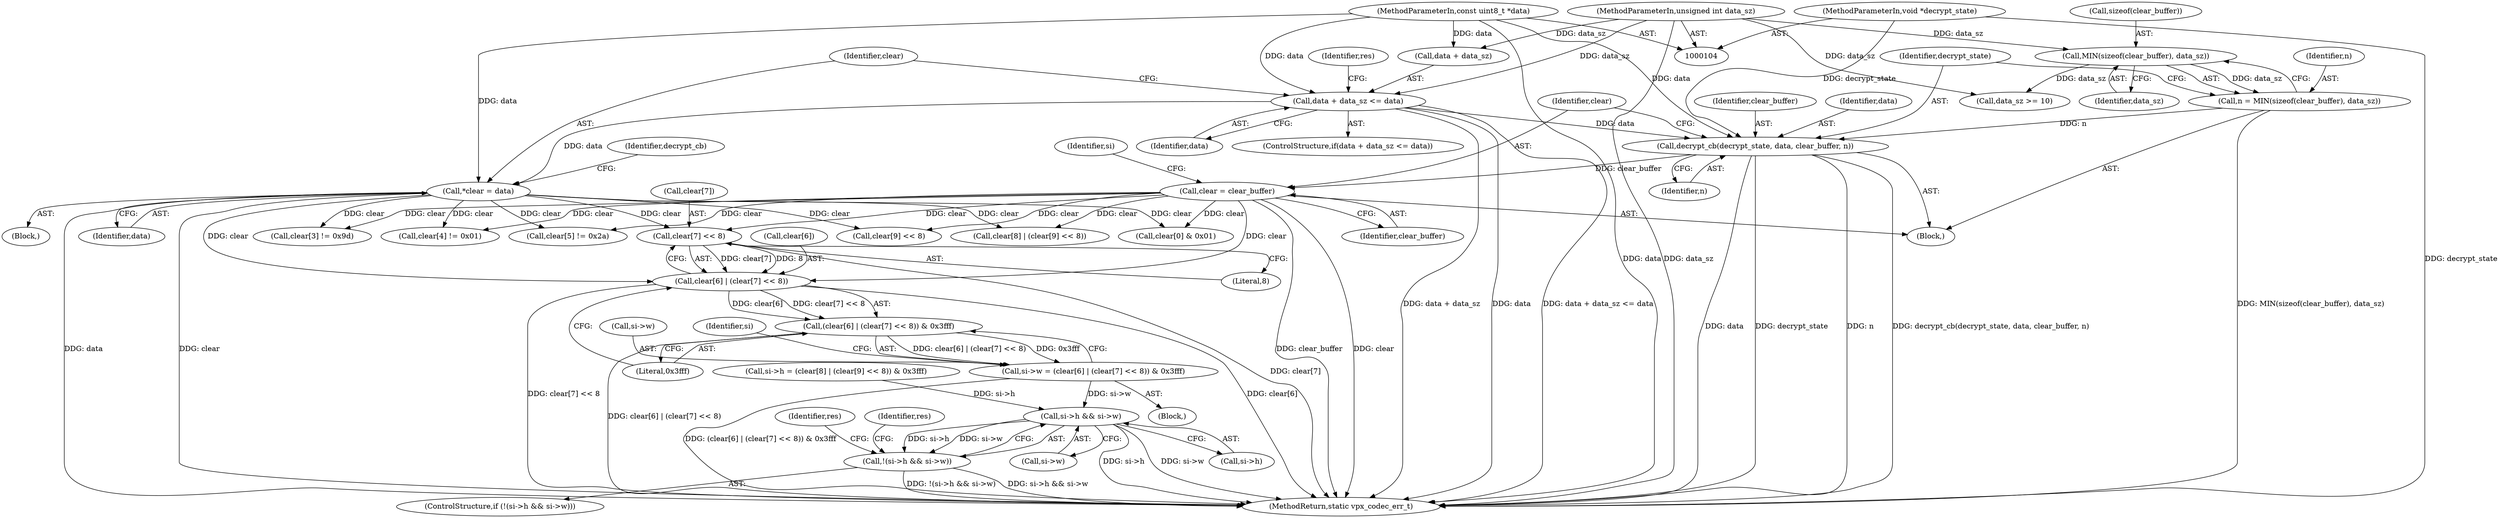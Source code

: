 digraph "0_Android_063be1485e0099bc81ace3a08b0ec9186dcad693_0@array" {
"1000201" [label="(Call,clear[7] << 8)"];
"1000129" [label="(Call,*clear = data)"];
"1000116" [label="(Call,data + data_sz <= data)"];
"1000105" [label="(MethodParameterIn,const uint8_t *data)"];
"1000106" [label="(MethodParameterIn,unsigned int data_sz)"];
"1000147" [label="(Call,clear = clear_buffer)"];
"1000142" [label="(Call,decrypt_cb(decrypt_state, data, clear_buffer, n))"];
"1000109" [label="(MethodParameterIn,void *decrypt_state)"];
"1000136" [label="(Call,n = MIN(sizeof(clear_buffer), data_sz))"];
"1000138" [label="(Call,MIN(sizeof(clear_buffer), data_sz))"];
"1000197" [label="(Call,clear[6] | (clear[7] << 8))"];
"1000196" [label="(Call,(clear[6] | (clear[7] << 8)) & 0x3fff)"];
"1000192" [label="(Call,si->w = (clear[6] | (clear[7] << 8)) & 0x3fff)"];
"1000224" [label="(Call,si->h && si->w)"];
"1000223" [label="(Call,!(si->h && si->w))"];
"1000193" [label="(Call,si->w)"];
"1000142" [label="(Call,decrypt_cb(decrypt_state, data, clear_buffer, n))"];
"1000130" [label="(Identifier,clear)"];
"1000129" [label="(Call,*clear = data)"];
"1000149" [label="(Identifier,clear_buffer)"];
"1000139" [label="(Call,sizeof(clear_buffer))"];
"1000161" [label="(Call,clear[0] & 0x01)"];
"1000232" [label="(Identifier,res)"];
"1000207" [label="(Call,si->h = (clear[8] | (clear[9] << 8)) & 0x3fff)"];
"1000202" [label="(Call,clear[7])"];
"1000216" [label="(Call,clear[9] << 8)"];
"1000106" [label="(MethodParameterIn,unsigned int data_sz)"];
"1000212" [label="(Call,clear[8] | (clear[9] << 8))"];
"1000105" [label="(MethodParameterIn,const uint8_t *data)"];
"1000120" [label="(Identifier,data)"];
"1000224" [label="(Call,si->h && si->w)"];
"1000201" [label="(Call,clear[7] << 8)"];
"1000157" [label="(Call,data_sz >= 10)"];
"1000180" [label="(Call,clear[4] != 0x01)"];
"1000143" [label="(Identifier,decrypt_state)"];
"1000134" [label="(Block,)"];
"1000115" [label="(ControlStructure,if(data + data_sz <= data))"];
"1000144" [label="(Identifier,data)"];
"1000206" [label="(Literal,0x3fff)"];
"1000240" [label="(Identifier,res)"];
"1000241" [label="(MethodReturn,static vpx_codec_err_t)"];
"1000126" [label="(Block,)"];
"1000147" [label="(Call,clear = clear_buffer)"];
"1000185" [label="(Call,clear[5] != 0x2a)"];
"1000117" [label="(Call,data + data_sz)"];
"1000174" [label="(Call,clear[3] != 0x9d)"];
"1000141" [label="(Identifier,data_sz)"];
"1000198" [label="(Call,clear[6])"];
"1000123" [label="(Identifier,res)"];
"1000166" [label="(Block,)"];
"1000136" [label="(Call,n = MIN(sizeof(clear_buffer), data_sz))"];
"1000209" [label="(Identifier,si)"];
"1000222" [label="(ControlStructure,if (!(si->h && si->w)))"];
"1000116" [label="(Call,data + data_sz <= data)"];
"1000133" [label="(Identifier,decrypt_cb)"];
"1000228" [label="(Call,si->w)"];
"1000192" [label="(Call,si->w = (clear[6] | (clear[7] << 8)) & 0x3fff)"];
"1000196" [label="(Call,(clear[6] | (clear[7] << 8)) & 0x3fff)"];
"1000223" [label="(Call,!(si->h && si->w))"];
"1000109" [label="(MethodParameterIn,void *decrypt_state)"];
"1000152" [label="(Identifier,si)"];
"1000138" [label="(Call,MIN(sizeof(clear_buffer), data_sz))"];
"1000225" [label="(Call,si->h)"];
"1000205" [label="(Literal,8)"];
"1000131" [label="(Identifier,data)"];
"1000197" [label="(Call,clear[6] | (clear[7] << 8))"];
"1000137" [label="(Identifier,n)"];
"1000146" [label="(Identifier,n)"];
"1000148" [label="(Identifier,clear)"];
"1000145" [label="(Identifier,clear_buffer)"];
"1000201" -> "1000197"  [label="AST: "];
"1000201" -> "1000205"  [label="CFG: "];
"1000202" -> "1000201"  [label="AST: "];
"1000205" -> "1000201"  [label="AST: "];
"1000197" -> "1000201"  [label="CFG: "];
"1000201" -> "1000241"  [label="DDG: clear[7]"];
"1000201" -> "1000197"  [label="DDG: clear[7]"];
"1000201" -> "1000197"  [label="DDG: 8"];
"1000129" -> "1000201"  [label="DDG: clear"];
"1000147" -> "1000201"  [label="DDG: clear"];
"1000129" -> "1000126"  [label="AST: "];
"1000129" -> "1000131"  [label="CFG: "];
"1000130" -> "1000129"  [label="AST: "];
"1000131" -> "1000129"  [label="AST: "];
"1000133" -> "1000129"  [label="CFG: "];
"1000129" -> "1000241"  [label="DDG: clear"];
"1000129" -> "1000241"  [label="DDG: data"];
"1000116" -> "1000129"  [label="DDG: data"];
"1000105" -> "1000129"  [label="DDG: data"];
"1000129" -> "1000161"  [label="DDG: clear"];
"1000129" -> "1000174"  [label="DDG: clear"];
"1000129" -> "1000180"  [label="DDG: clear"];
"1000129" -> "1000185"  [label="DDG: clear"];
"1000129" -> "1000197"  [label="DDG: clear"];
"1000129" -> "1000212"  [label="DDG: clear"];
"1000129" -> "1000216"  [label="DDG: clear"];
"1000116" -> "1000115"  [label="AST: "];
"1000116" -> "1000120"  [label="CFG: "];
"1000117" -> "1000116"  [label="AST: "];
"1000120" -> "1000116"  [label="AST: "];
"1000123" -> "1000116"  [label="CFG: "];
"1000130" -> "1000116"  [label="CFG: "];
"1000116" -> "1000241"  [label="DDG: data + data_sz"];
"1000116" -> "1000241"  [label="DDG: data"];
"1000116" -> "1000241"  [label="DDG: data + data_sz <= data"];
"1000105" -> "1000116"  [label="DDG: data"];
"1000106" -> "1000116"  [label="DDG: data_sz"];
"1000116" -> "1000142"  [label="DDG: data"];
"1000105" -> "1000104"  [label="AST: "];
"1000105" -> "1000241"  [label="DDG: data"];
"1000105" -> "1000117"  [label="DDG: data"];
"1000105" -> "1000142"  [label="DDG: data"];
"1000106" -> "1000104"  [label="AST: "];
"1000106" -> "1000241"  [label="DDG: data_sz"];
"1000106" -> "1000117"  [label="DDG: data_sz"];
"1000106" -> "1000138"  [label="DDG: data_sz"];
"1000106" -> "1000157"  [label="DDG: data_sz"];
"1000147" -> "1000134"  [label="AST: "];
"1000147" -> "1000149"  [label="CFG: "];
"1000148" -> "1000147"  [label="AST: "];
"1000149" -> "1000147"  [label="AST: "];
"1000152" -> "1000147"  [label="CFG: "];
"1000147" -> "1000241"  [label="DDG: clear_buffer"];
"1000147" -> "1000241"  [label="DDG: clear"];
"1000142" -> "1000147"  [label="DDG: clear_buffer"];
"1000147" -> "1000161"  [label="DDG: clear"];
"1000147" -> "1000174"  [label="DDG: clear"];
"1000147" -> "1000180"  [label="DDG: clear"];
"1000147" -> "1000185"  [label="DDG: clear"];
"1000147" -> "1000197"  [label="DDG: clear"];
"1000147" -> "1000212"  [label="DDG: clear"];
"1000147" -> "1000216"  [label="DDG: clear"];
"1000142" -> "1000134"  [label="AST: "];
"1000142" -> "1000146"  [label="CFG: "];
"1000143" -> "1000142"  [label="AST: "];
"1000144" -> "1000142"  [label="AST: "];
"1000145" -> "1000142"  [label="AST: "];
"1000146" -> "1000142"  [label="AST: "];
"1000148" -> "1000142"  [label="CFG: "];
"1000142" -> "1000241"  [label="DDG: decrypt_cb(decrypt_state, data, clear_buffer, n)"];
"1000142" -> "1000241"  [label="DDG: data"];
"1000142" -> "1000241"  [label="DDG: decrypt_state"];
"1000142" -> "1000241"  [label="DDG: n"];
"1000109" -> "1000142"  [label="DDG: decrypt_state"];
"1000136" -> "1000142"  [label="DDG: n"];
"1000109" -> "1000104"  [label="AST: "];
"1000109" -> "1000241"  [label="DDG: decrypt_state"];
"1000136" -> "1000134"  [label="AST: "];
"1000136" -> "1000138"  [label="CFG: "];
"1000137" -> "1000136"  [label="AST: "];
"1000138" -> "1000136"  [label="AST: "];
"1000143" -> "1000136"  [label="CFG: "];
"1000136" -> "1000241"  [label="DDG: MIN(sizeof(clear_buffer), data_sz)"];
"1000138" -> "1000136"  [label="DDG: data_sz"];
"1000138" -> "1000141"  [label="CFG: "];
"1000139" -> "1000138"  [label="AST: "];
"1000141" -> "1000138"  [label="AST: "];
"1000138" -> "1000157"  [label="DDG: data_sz"];
"1000197" -> "1000196"  [label="AST: "];
"1000198" -> "1000197"  [label="AST: "];
"1000206" -> "1000197"  [label="CFG: "];
"1000197" -> "1000241"  [label="DDG: clear[7] << 8"];
"1000197" -> "1000241"  [label="DDG: clear[6]"];
"1000197" -> "1000196"  [label="DDG: clear[6]"];
"1000197" -> "1000196"  [label="DDG: clear[7] << 8"];
"1000196" -> "1000192"  [label="AST: "];
"1000196" -> "1000206"  [label="CFG: "];
"1000206" -> "1000196"  [label="AST: "];
"1000192" -> "1000196"  [label="CFG: "];
"1000196" -> "1000241"  [label="DDG: clear[6] | (clear[7] << 8)"];
"1000196" -> "1000192"  [label="DDG: clear[6] | (clear[7] << 8)"];
"1000196" -> "1000192"  [label="DDG: 0x3fff"];
"1000192" -> "1000166"  [label="AST: "];
"1000193" -> "1000192"  [label="AST: "];
"1000209" -> "1000192"  [label="CFG: "];
"1000192" -> "1000241"  [label="DDG: (clear[6] | (clear[7] << 8)) & 0x3fff"];
"1000192" -> "1000224"  [label="DDG: si->w"];
"1000224" -> "1000223"  [label="AST: "];
"1000224" -> "1000225"  [label="CFG: "];
"1000224" -> "1000228"  [label="CFG: "];
"1000225" -> "1000224"  [label="AST: "];
"1000228" -> "1000224"  [label="AST: "];
"1000223" -> "1000224"  [label="CFG: "];
"1000224" -> "1000241"  [label="DDG: si->h"];
"1000224" -> "1000241"  [label="DDG: si->w"];
"1000224" -> "1000223"  [label="DDG: si->h"];
"1000224" -> "1000223"  [label="DDG: si->w"];
"1000207" -> "1000224"  [label="DDG: si->h"];
"1000223" -> "1000222"  [label="AST: "];
"1000232" -> "1000223"  [label="CFG: "];
"1000240" -> "1000223"  [label="CFG: "];
"1000223" -> "1000241"  [label="DDG: !(si->h && si->w)"];
"1000223" -> "1000241"  [label="DDG: si->h && si->w"];
}
